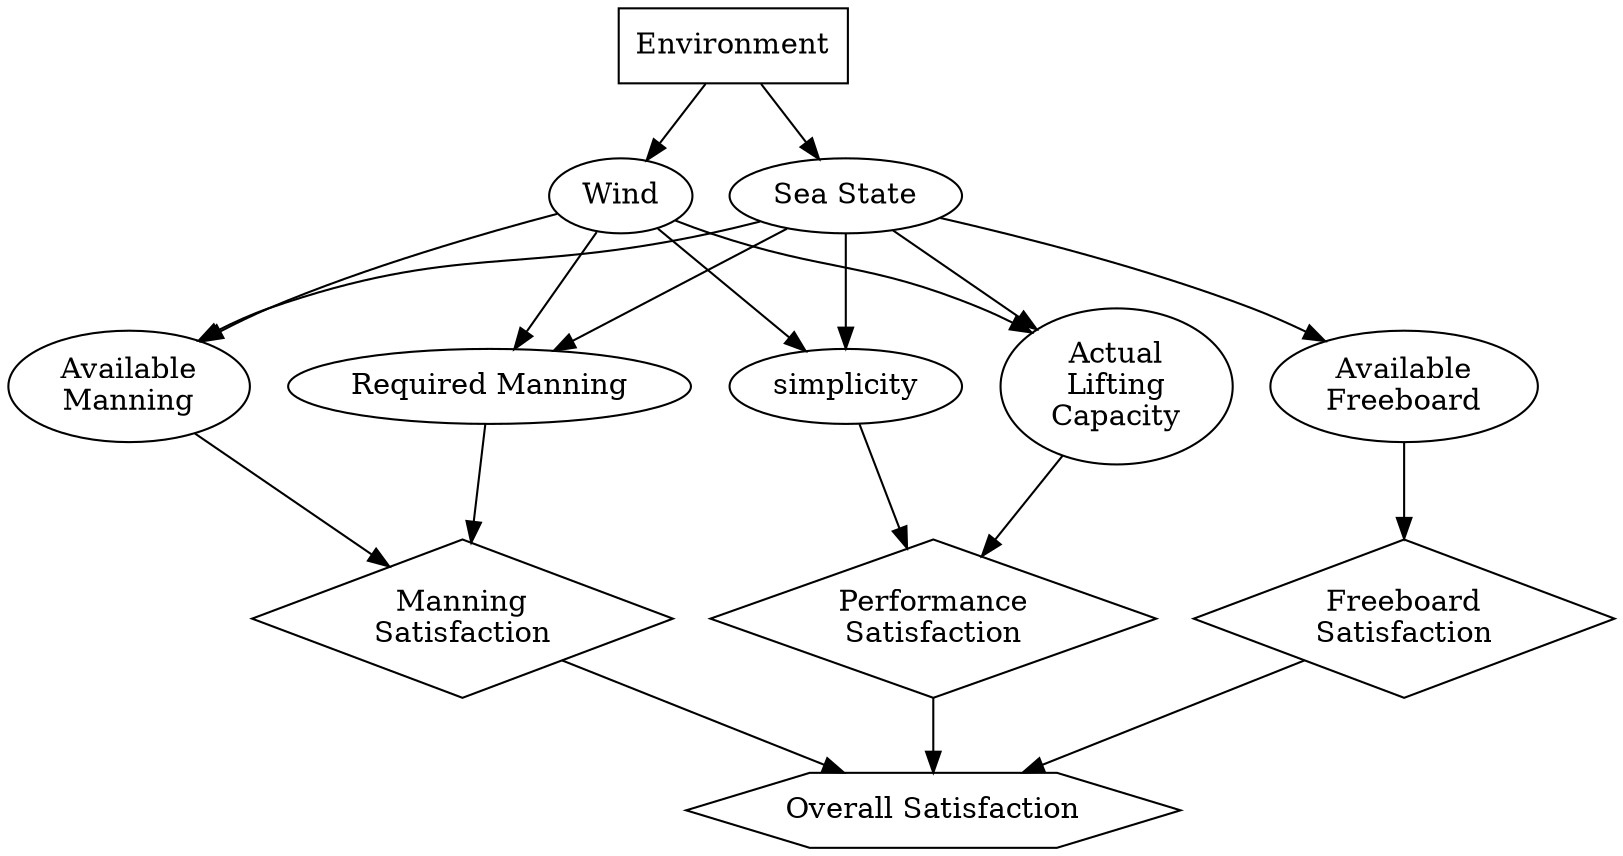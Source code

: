 // Launch and Recovery Infulence Diagram
digraph {
	env [label=Environment shape=box]
	ss [label="Sea State"]
	wind [label=Wind]
	fbd_avail [label="Available\nFreeboard"]
	man_avail [label="Available\nManning"]
	man_req [label="Required\nManning"]
	actual_cap [label="Actual\nLifting\nCapacity"]
	man_req [label="Required Manning"]
	sat_p [label="Performance\nSatisfaction" shape=diamond]
	sat_m [label="Manning\nSatisfaction" shape=diamond]
	sat_f [label="Freeboard\nSatisfaction" shape=diamond]
	sat [label="Overall Satisfaction" shape=hexagon]
	env -> ss
	env -> wind
	ss -> man_avail
	ss -> man_req
	ss -> simplicity
	ss -> actual_cap
	ss -> fbd_avail
	wind -> man_avail
	wind -> man_req
	wind -> simplicity
	wind -> actual_cap
	man_avail -> sat_m
	man_req -> sat_m
	simplicity -> sat_p
	actual_cap -> sat_p
	fbd_avail -> sat_f
	sat_m -> sat
	sat_f -> sat
	sat_p -> sat
}
